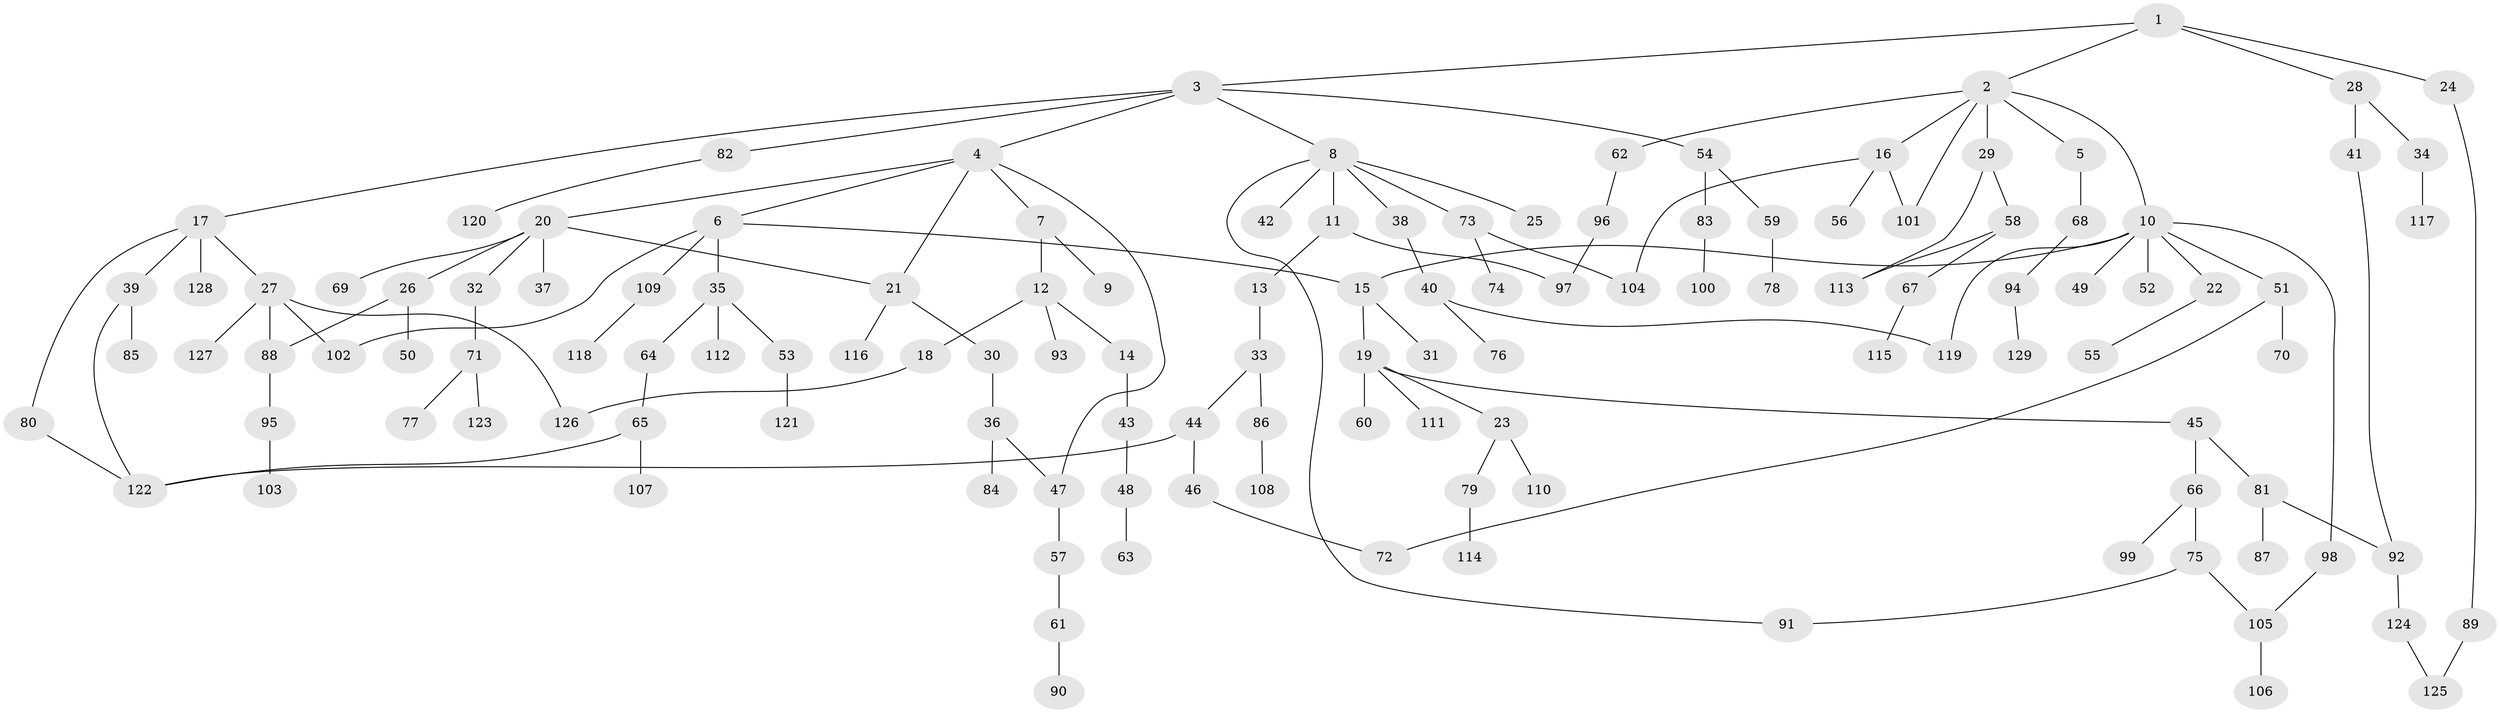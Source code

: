 // Generated by graph-tools (version 1.1) at 2025/42/03/09/25 04:42:52]
// undirected, 129 vertices, 147 edges
graph export_dot {
graph [start="1"]
  node [color=gray90,style=filled];
  1;
  2;
  3;
  4;
  5;
  6;
  7;
  8;
  9;
  10;
  11;
  12;
  13;
  14;
  15;
  16;
  17;
  18;
  19;
  20;
  21;
  22;
  23;
  24;
  25;
  26;
  27;
  28;
  29;
  30;
  31;
  32;
  33;
  34;
  35;
  36;
  37;
  38;
  39;
  40;
  41;
  42;
  43;
  44;
  45;
  46;
  47;
  48;
  49;
  50;
  51;
  52;
  53;
  54;
  55;
  56;
  57;
  58;
  59;
  60;
  61;
  62;
  63;
  64;
  65;
  66;
  67;
  68;
  69;
  70;
  71;
  72;
  73;
  74;
  75;
  76;
  77;
  78;
  79;
  80;
  81;
  82;
  83;
  84;
  85;
  86;
  87;
  88;
  89;
  90;
  91;
  92;
  93;
  94;
  95;
  96;
  97;
  98;
  99;
  100;
  101;
  102;
  103;
  104;
  105;
  106;
  107;
  108;
  109;
  110;
  111;
  112;
  113;
  114;
  115;
  116;
  117;
  118;
  119;
  120;
  121;
  122;
  123;
  124;
  125;
  126;
  127;
  128;
  129;
  1 -- 2;
  1 -- 3;
  1 -- 24;
  1 -- 28;
  2 -- 5;
  2 -- 10;
  2 -- 16;
  2 -- 29;
  2 -- 62;
  2 -- 101;
  3 -- 4;
  3 -- 8;
  3 -- 17;
  3 -- 54;
  3 -- 82;
  4 -- 6;
  4 -- 7;
  4 -- 20;
  4 -- 47;
  4 -- 21;
  5 -- 68;
  6 -- 15;
  6 -- 35;
  6 -- 102;
  6 -- 109;
  7 -- 9;
  7 -- 12;
  8 -- 11;
  8 -- 25;
  8 -- 38;
  8 -- 42;
  8 -- 73;
  8 -- 91;
  10 -- 22;
  10 -- 49;
  10 -- 51;
  10 -- 52;
  10 -- 98;
  10 -- 119;
  10 -- 15;
  11 -- 13;
  11 -- 97;
  12 -- 14;
  12 -- 18;
  12 -- 93;
  13 -- 33;
  14 -- 43;
  15 -- 19;
  15 -- 31;
  16 -- 56;
  16 -- 101;
  16 -- 104;
  17 -- 27;
  17 -- 39;
  17 -- 80;
  17 -- 128;
  18 -- 126;
  19 -- 23;
  19 -- 45;
  19 -- 60;
  19 -- 111;
  20 -- 21;
  20 -- 26;
  20 -- 32;
  20 -- 37;
  20 -- 69;
  21 -- 30;
  21 -- 116;
  22 -- 55;
  23 -- 79;
  23 -- 110;
  24 -- 89;
  26 -- 50;
  26 -- 88;
  27 -- 88;
  27 -- 127;
  27 -- 102;
  27 -- 126;
  28 -- 34;
  28 -- 41;
  29 -- 58;
  29 -- 113;
  30 -- 36;
  32 -- 71;
  33 -- 44;
  33 -- 86;
  34 -- 117;
  35 -- 53;
  35 -- 64;
  35 -- 112;
  36 -- 47;
  36 -- 84;
  38 -- 40;
  39 -- 85;
  39 -- 122;
  40 -- 76;
  40 -- 119;
  41 -- 92;
  43 -- 48;
  44 -- 46;
  44 -- 122;
  45 -- 66;
  45 -- 81;
  46 -- 72;
  47 -- 57;
  48 -- 63;
  51 -- 70;
  51 -- 72;
  53 -- 121;
  54 -- 59;
  54 -- 83;
  57 -- 61;
  58 -- 67;
  58 -- 113;
  59 -- 78;
  61 -- 90;
  62 -- 96;
  64 -- 65;
  65 -- 107;
  65 -- 122;
  66 -- 75;
  66 -- 99;
  67 -- 115;
  68 -- 94;
  71 -- 77;
  71 -- 123;
  73 -- 74;
  73 -- 104;
  75 -- 91;
  75 -- 105;
  79 -- 114;
  80 -- 122;
  81 -- 87;
  81 -- 92;
  82 -- 120;
  83 -- 100;
  86 -- 108;
  88 -- 95;
  89 -- 125;
  92 -- 124;
  94 -- 129;
  95 -- 103;
  96 -- 97;
  98 -- 105;
  105 -- 106;
  109 -- 118;
  124 -- 125;
}
